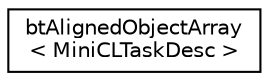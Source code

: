 digraph "Graphical Class Hierarchy"
{
  edge [fontname="Helvetica",fontsize="10",labelfontname="Helvetica",labelfontsize="10"];
  node [fontname="Helvetica",fontsize="10",shape=record];
  rankdir="LR";
  Node1 [label="btAlignedObjectArray\l\< MiniCLTaskDesc \>",height=0.2,width=0.4,color="black", fillcolor="white", style="filled",URL="$classbt_aligned_object_array.html"];
}
